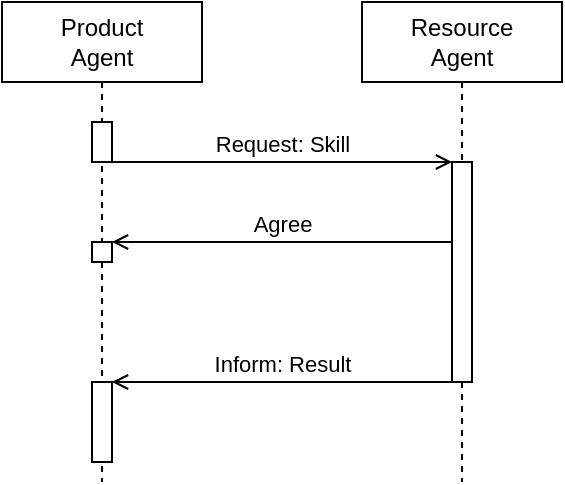<mxfile version="24.7.5">
  <diagram name="Page-1" id="2YBvvXClWsGukQMizWep">
    <mxGraphModel dx="317" dy="475" grid="1" gridSize="10" guides="1" tooltips="1" connect="1" arrows="1" fold="1" page="1" pageScale="1" pageWidth="850" pageHeight="1100" math="0" shadow="0">
      <root>
        <mxCell id="0" />
        <mxCell id="1" parent="0" />
        <mxCell id="aM9ryv3xv72pqoxQDRHE-1" value="Product&lt;div&gt;Agent&lt;/div&gt;" style="shape=umlLifeline;perimeter=lifelinePerimeter;whiteSpace=wrap;html=1;container=0;dropTarget=0;collapsible=0;recursiveResize=0;outlineConnect=0;portConstraint=eastwest;newEdgeStyle={&quot;edgeStyle&quot;:&quot;elbowEdgeStyle&quot;,&quot;elbow&quot;:&quot;vertical&quot;,&quot;curved&quot;:0,&quot;rounded&quot;:0};" parent="1" vertex="1">
          <mxGeometry x="40" y="40" width="100" height="240" as="geometry" />
        </mxCell>
        <mxCell id="aM9ryv3xv72pqoxQDRHE-2" value="" style="html=1;points=[];perimeter=orthogonalPerimeter;outlineConnect=0;targetShapes=umlLifeline;portConstraint=eastwest;newEdgeStyle={&quot;edgeStyle&quot;:&quot;elbowEdgeStyle&quot;,&quot;elbow&quot;:&quot;vertical&quot;,&quot;curved&quot;:0,&quot;rounded&quot;:0};" parent="aM9ryv3xv72pqoxQDRHE-1" vertex="1">
          <mxGeometry x="45" y="60" width="10" height="20" as="geometry" />
        </mxCell>
        <mxCell id="aM9ryv3xv72pqoxQDRHE-5" value="Resource&lt;div&gt;Agent&lt;/div&gt;" style="shape=umlLifeline;perimeter=lifelinePerimeter;whiteSpace=wrap;html=1;container=0;dropTarget=0;collapsible=0;recursiveResize=0;outlineConnect=0;portConstraint=eastwest;newEdgeStyle={&quot;edgeStyle&quot;:&quot;elbowEdgeStyle&quot;,&quot;elbow&quot;:&quot;vertical&quot;,&quot;curved&quot;:0,&quot;rounded&quot;:0};" parent="1" vertex="1">
          <mxGeometry x="220" y="40" width="100" height="240" as="geometry" />
        </mxCell>
        <mxCell id="aM9ryv3xv72pqoxQDRHE-6" value="" style="html=1;points=[];perimeter=orthogonalPerimeter;outlineConnect=0;targetShapes=umlLifeline;portConstraint=eastwest;newEdgeStyle={&quot;edgeStyle&quot;:&quot;elbowEdgeStyle&quot;,&quot;elbow&quot;:&quot;vertical&quot;,&quot;curved&quot;:0,&quot;rounded&quot;:0};" parent="aM9ryv3xv72pqoxQDRHE-5" vertex="1">
          <mxGeometry x="45" y="80" width="10" height="110" as="geometry" />
        </mxCell>
        <mxCell id="aM9ryv3xv72pqoxQDRHE-7" value="Request: Skill" style="html=1;verticalAlign=bottom;endArrow=open;edgeStyle=elbowEdgeStyle;elbow=vertical;curved=0;rounded=0;endFill=0;" parent="1" source="aM9ryv3xv72pqoxQDRHE-2" target="aM9ryv3xv72pqoxQDRHE-6" edge="1">
          <mxGeometry relative="1" as="geometry">
            <mxPoint x="195" y="130" as="sourcePoint" />
            <Array as="points">
              <mxPoint x="180" y="120" />
            </Array>
          </mxGeometry>
        </mxCell>
        <mxCell id="lB6DgSPYb84h1yMnMmWB-8" value="" style="rounded=0;whiteSpace=wrap;html=1;" parent="1" vertex="1">
          <mxGeometry x="85" y="160" width="10" height="10" as="geometry" />
        </mxCell>
        <mxCell id="lB6DgSPYb84h1yMnMmWB-9" value="Agree" style="html=1;verticalAlign=bottom;endArrow=open;edgeStyle=elbowEdgeStyle;elbow=vertical;curved=0;rounded=0;entryX=1;entryY=0;entryDx=0;entryDy=0;endFill=0;" parent="1" source="aM9ryv3xv72pqoxQDRHE-6" target="lB6DgSPYb84h1yMnMmWB-8" edge="1">
          <mxGeometry relative="1" as="geometry">
            <mxPoint x="260" y="150" as="sourcePoint" />
            <Array as="points">
              <mxPoint x="120" y="160" />
              <mxPoint x="270" y="150" />
            </Array>
            <mxPoint x="120" y="110" as="targetPoint" />
          </mxGeometry>
        </mxCell>
        <mxCell id="lB6DgSPYb84h1yMnMmWB-10" value="Inform: Result" style="html=1;verticalAlign=bottom;endArrow=open;edgeStyle=elbowEdgeStyle;elbow=vertical;curved=0;rounded=0;entryX=1;entryY=0;entryDx=0;entryDy=0;endFill=0;" parent="1" edge="1">
          <mxGeometry relative="1" as="geometry">
            <mxPoint x="265" y="230" as="sourcePoint" />
            <Array as="points">
              <mxPoint x="120" y="230" />
              <mxPoint x="270" y="220" />
            </Array>
            <mxPoint x="95" y="230" as="targetPoint" />
          </mxGeometry>
        </mxCell>
        <mxCell id="lB6DgSPYb84h1yMnMmWB-11" value="" style="rounded=0;whiteSpace=wrap;html=1;" parent="1" vertex="1">
          <mxGeometry x="85" y="230" width="10" height="40" as="geometry" />
        </mxCell>
      </root>
    </mxGraphModel>
  </diagram>
</mxfile>
